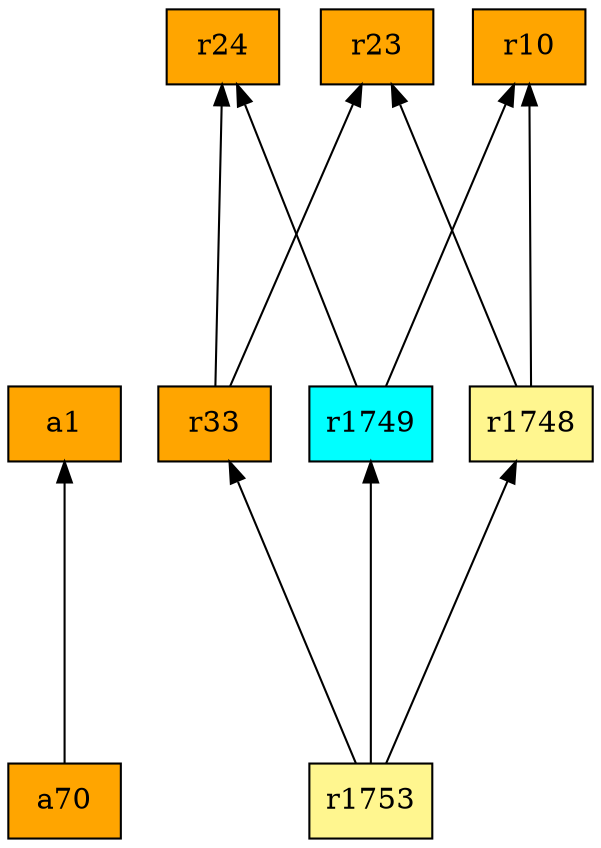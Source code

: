 digraph G {
rankdir=BT;ranksep="2.0";
"a1" [shape=record,fillcolor=orange,style=filled,label="{a1}"];
"r1749" [shape=record,fillcolor=cyan,style=filled,label="{r1749}"];
"a70" [shape=record,fillcolor=orange,style=filled,label="{a70}"];
"r24" [shape=record,fillcolor=orange,style=filled,label="{r24}"];
"r23" [shape=record,fillcolor=orange,style=filled,label="{r23}"];
"r33" [shape=record,fillcolor=orange,style=filled,label="{r33}"];
"r1748" [shape=record,fillcolor=khaki1,style=filled,label="{r1748}"];
"r1753" [shape=record,fillcolor=khaki1,style=filled,label="{r1753}"];
"r10" [shape=record,fillcolor=orange,style=filled,label="{r10}"];
"r1749" -> "r24"
"r1749" -> "r10"
"a70" -> "a1"
"r33" -> "r24"
"r33" -> "r23"
"r1748" -> "r23"
"r1748" -> "r10"
"r1753" -> "r1749"
"r1753" -> "r33"
"r1753" -> "r1748"
}